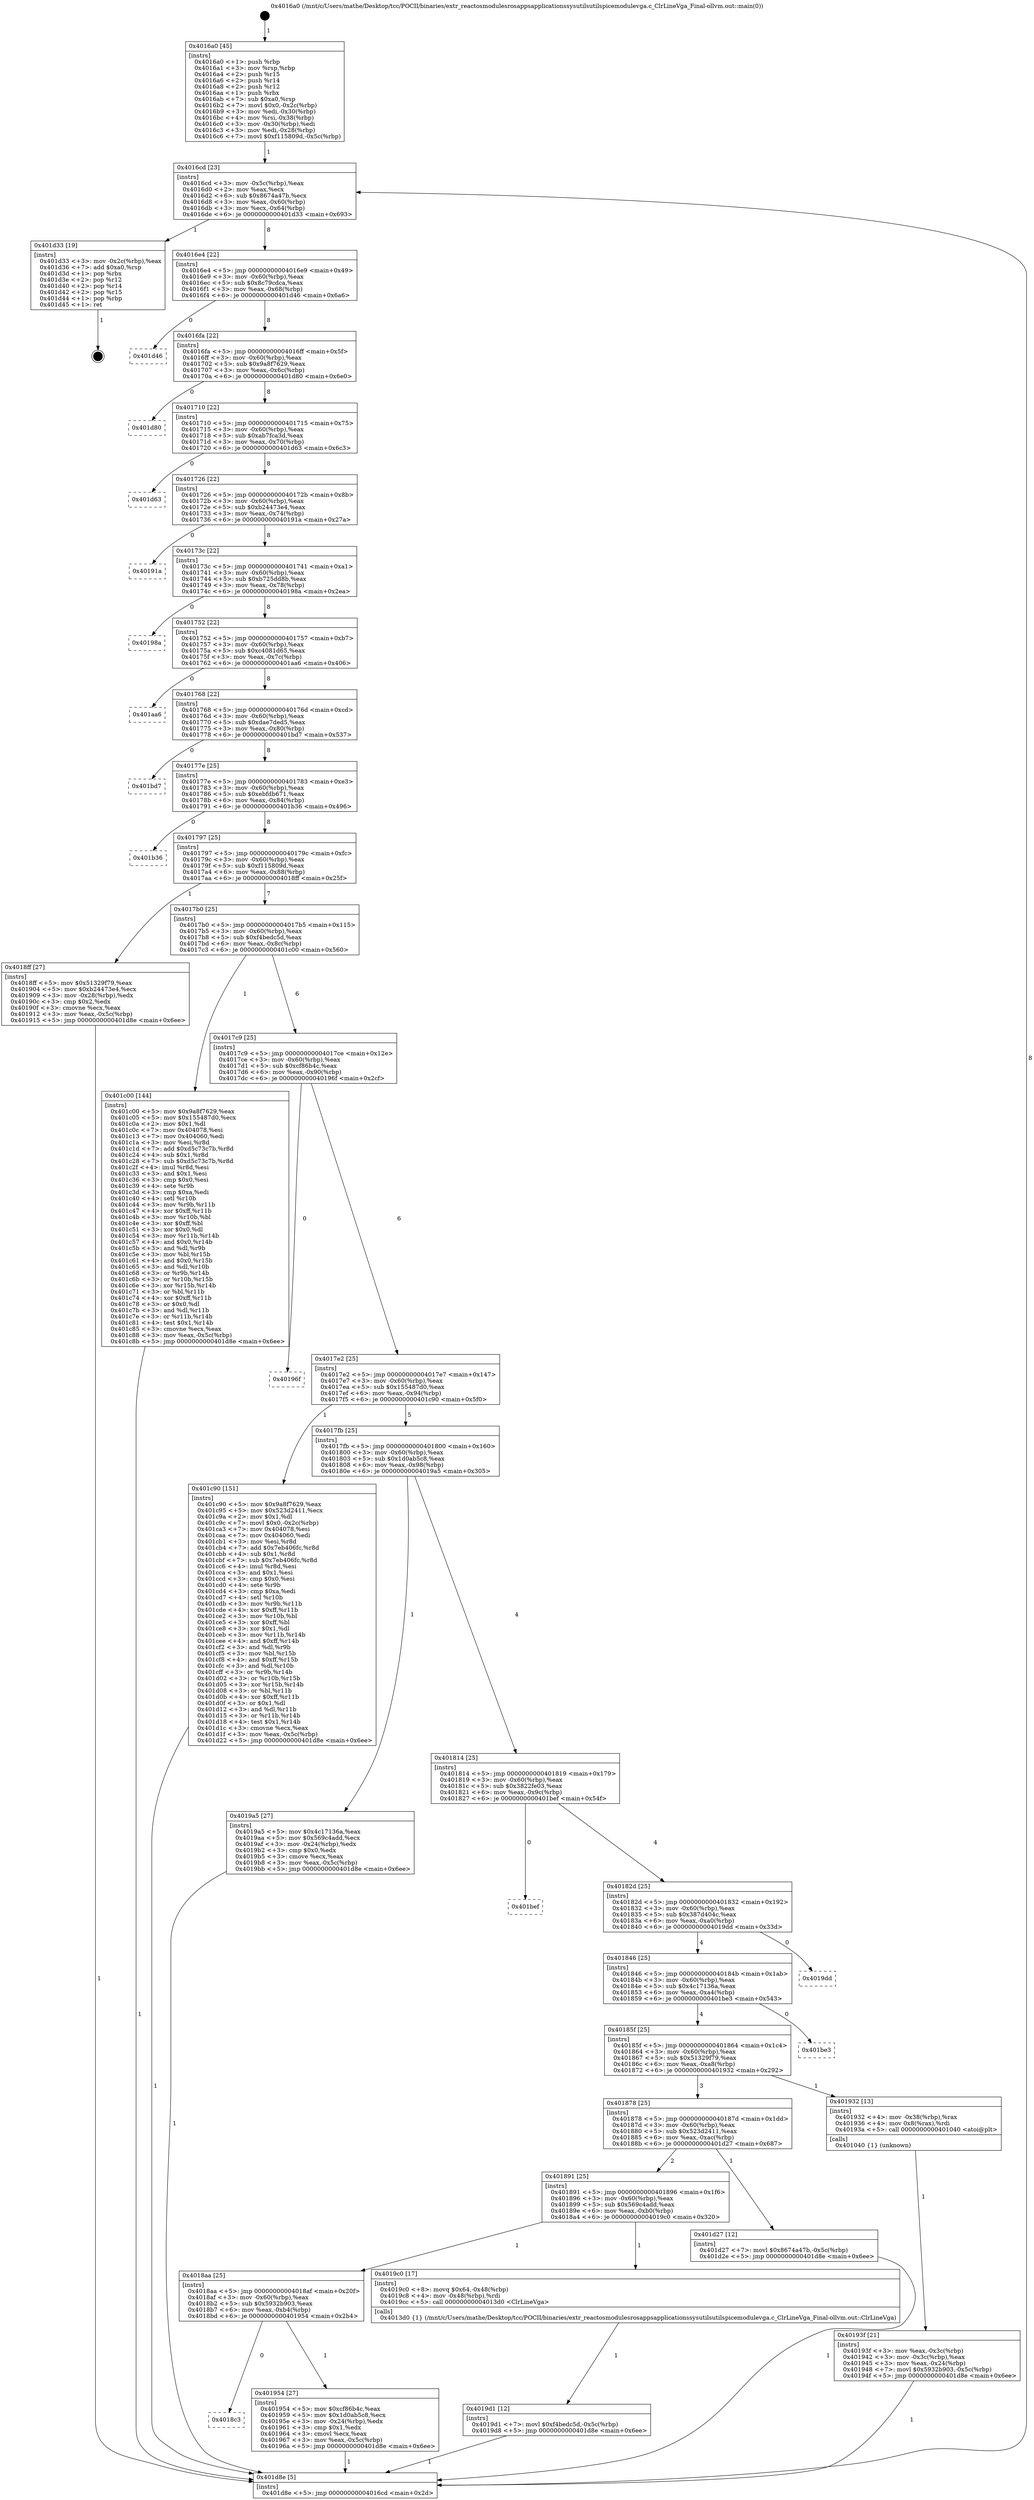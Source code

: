 digraph "0x4016a0" {
  label = "0x4016a0 (/mnt/c/Users/mathe/Desktop/tcc/POCII/binaries/extr_reactosmodulesrosappsapplicationssysutilsutilspicemodulevga.c_ClrLineVga_Final-ollvm.out::main(0))"
  labelloc = "t"
  node[shape=record]

  Entry [label="",width=0.3,height=0.3,shape=circle,fillcolor=black,style=filled]
  "0x4016cd" [label="{
     0x4016cd [23]\l
     | [instrs]\l
     &nbsp;&nbsp;0x4016cd \<+3\>: mov -0x5c(%rbp),%eax\l
     &nbsp;&nbsp;0x4016d0 \<+2\>: mov %eax,%ecx\l
     &nbsp;&nbsp;0x4016d2 \<+6\>: sub $0x8674a47b,%ecx\l
     &nbsp;&nbsp;0x4016d8 \<+3\>: mov %eax,-0x60(%rbp)\l
     &nbsp;&nbsp;0x4016db \<+3\>: mov %ecx,-0x64(%rbp)\l
     &nbsp;&nbsp;0x4016de \<+6\>: je 0000000000401d33 \<main+0x693\>\l
  }"]
  "0x401d33" [label="{
     0x401d33 [19]\l
     | [instrs]\l
     &nbsp;&nbsp;0x401d33 \<+3\>: mov -0x2c(%rbp),%eax\l
     &nbsp;&nbsp;0x401d36 \<+7\>: add $0xa0,%rsp\l
     &nbsp;&nbsp;0x401d3d \<+1\>: pop %rbx\l
     &nbsp;&nbsp;0x401d3e \<+2\>: pop %r12\l
     &nbsp;&nbsp;0x401d40 \<+2\>: pop %r14\l
     &nbsp;&nbsp;0x401d42 \<+2\>: pop %r15\l
     &nbsp;&nbsp;0x401d44 \<+1\>: pop %rbp\l
     &nbsp;&nbsp;0x401d45 \<+1\>: ret\l
  }"]
  "0x4016e4" [label="{
     0x4016e4 [22]\l
     | [instrs]\l
     &nbsp;&nbsp;0x4016e4 \<+5\>: jmp 00000000004016e9 \<main+0x49\>\l
     &nbsp;&nbsp;0x4016e9 \<+3\>: mov -0x60(%rbp),%eax\l
     &nbsp;&nbsp;0x4016ec \<+5\>: sub $0x8c79cdca,%eax\l
     &nbsp;&nbsp;0x4016f1 \<+3\>: mov %eax,-0x68(%rbp)\l
     &nbsp;&nbsp;0x4016f4 \<+6\>: je 0000000000401d46 \<main+0x6a6\>\l
  }"]
  Exit [label="",width=0.3,height=0.3,shape=circle,fillcolor=black,style=filled,peripheries=2]
  "0x401d46" [label="{
     0x401d46\l
  }", style=dashed]
  "0x4016fa" [label="{
     0x4016fa [22]\l
     | [instrs]\l
     &nbsp;&nbsp;0x4016fa \<+5\>: jmp 00000000004016ff \<main+0x5f\>\l
     &nbsp;&nbsp;0x4016ff \<+3\>: mov -0x60(%rbp),%eax\l
     &nbsp;&nbsp;0x401702 \<+5\>: sub $0x9a8f7629,%eax\l
     &nbsp;&nbsp;0x401707 \<+3\>: mov %eax,-0x6c(%rbp)\l
     &nbsp;&nbsp;0x40170a \<+6\>: je 0000000000401d80 \<main+0x6e0\>\l
  }"]
  "0x4019d1" [label="{
     0x4019d1 [12]\l
     | [instrs]\l
     &nbsp;&nbsp;0x4019d1 \<+7\>: movl $0xf4bedc5d,-0x5c(%rbp)\l
     &nbsp;&nbsp;0x4019d8 \<+5\>: jmp 0000000000401d8e \<main+0x6ee\>\l
  }"]
  "0x401d80" [label="{
     0x401d80\l
  }", style=dashed]
  "0x401710" [label="{
     0x401710 [22]\l
     | [instrs]\l
     &nbsp;&nbsp;0x401710 \<+5\>: jmp 0000000000401715 \<main+0x75\>\l
     &nbsp;&nbsp;0x401715 \<+3\>: mov -0x60(%rbp),%eax\l
     &nbsp;&nbsp;0x401718 \<+5\>: sub $0xab7fca3d,%eax\l
     &nbsp;&nbsp;0x40171d \<+3\>: mov %eax,-0x70(%rbp)\l
     &nbsp;&nbsp;0x401720 \<+6\>: je 0000000000401d63 \<main+0x6c3\>\l
  }"]
  "0x4018c3" [label="{
     0x4018c3\l
  }", style=dashed]
  "0x401d63" [label="{
     0x401d63\l
  }", style=dashed]
  "0x401726" [label="{
     0x401726 [22]\l
     | [instrs]\l
     &nbsp;&nbsp;0x401726 \<+5\>: jmp 000000000040172b \<main+0x8b\>\l
     &nbsp;&nbsp;0x40172b \<+3\>: mov -0x60(%rbp),%eax\l
     &nbsp;&nbsp;0x40172e \<+5\>: sub $0xb24473e4,%eax\l
     &nbsp;&nbsp;0x401733 \<+3\>: mov %eax,-0x74(%rbp)\l
     &nbsp;&nbsp;0x401736 \<+6\>: je 000000000040191a \<main+0x27a\>\l
  }"]
  "0x401954" [label="{
     0x401954 [27]\l
     | [instrs]\l
     &nbsp;&nbsp;0x401954 \<+5\>: mov $0xcf86b4c,%eax\l
     &nbsp;&nbsp;0x401959 \<+5\>: mov $0x1d0ab5c8,%ecx\l
     &nbsp;&nbsp;0x40195e \<+3\>: mov -0x24(%rbp),%edx\l
     &nbsp;&nbsp;0x401961 \<+3\>: cmp $0x1,%edx\l
     &nbsp;&nbsp;0x401964 \<+3\>: cmovl %ecx,%eax\l
     &nbsp;&nbsp;0x401967 \<+3\>: mov %eax,-0x5c(%rbp)\l
     &nbsp;&nbsp;0x40196a \<+5\>: jmp 0000000000401d8e \<main+0x6ee\>\l
  }"]
  "0x40191a" [label="{
     0x40191a\l
  }", style=dashed]
  "0x40173c" [label="{
     0x40173c [22]\l
     | [instrs]\l
     &nbsp;&nbsp;0x40173c \<+5\>: jmp 0000000000401741 \<main+0xa1\>\l
     &nbsp;&nbsp;0x401741 \<+3\>: mov -0x60(%rbp),%eax\l
     &nbsp;&nbsp;0x401744 \<+5\>: sub $0xb725dd8b,%eax\l
     &nbsp;&nbsp;0x401749 \<+3\>: mov %eax,-0x78(%rbp)\l
     &nbsp;&nbsp;0x40174c \<+6\>: je 000000000040198a \<main+0x2ea\>\l
  }"]
  "0x4018aa" [label="{
     0x4018aa [25]\l
     | [instrs]\l
     &nbsp;&nbsp;0x4018aa \<+5\>: jmp 00000000004018af \<main+0x20f\>\l
     &nbsp;&nbsp;0x4018af \<+3\>: mov -0x60(%rbp),%eax\l
     &nbsp;&nbsp;0x4018b2 \<+5\>: sub $0x5932b903,%eax\l
     &nbsp;&nbsp;0x4018b7 \<+6\>: mov %eax,-0xb4(%rbp)\l
     &nbsp;&nbsp;0x4018bd \<+6\>: je 0000000000401954 \<main+0x2b4\>\l
  }"]
  "0x40198a" [label="{
     0x40198a\l
  }", style=dashed]
  "0x401752" [label="{
     0x401752 [22]\l
     | [instrs]\l
     &nbsp;&nbsp;0x401752 \<+5\>: jmp 0000000000401757 \<main+0xb7\>\l
     &nbsp;&nbsp;0x401757 \<+3\>: mov -0x60(%rbp),%eax\l
     &nbsp;&nbsp;0x40175a \<+5\>: sub $0xc4081d65,%eax\l
     &nbsp;&nbsp;0x40175f \<+3\>: mov %eax,-0x7c(%rbp)\l
     &nbsp;&nbsp;0x401762 \<+6\>: je 0000000000401aa6 \<main+0x406\>\l
  }"]
  "0x4019c0" [label="{
     0x4019c0 [17]\l
     | [instrs]\l
     &nbsp;&nbsp;0x4019c0 \<+8\>: movq $0x64,-0x48(%rbp)\l
     &nbsp;&nbsp;0x4019c8 \<+4\>: mov -0x48(%rbp),%rdi\l
     &nbsp;&nbsp;0x4019cc \<+5\>: call 00000000004013d0 \<ClrLineVga\>\l
     | [calls]\l
     &nbsp;&nbsp;0x4013d0 \{1\} (/mnt/c/Users/mathe/Desktop/tcc/POCII/binaries/extr_reactosmodulesrosappsapplicationssysutilsutilspicemodulevga.c_ClrLineVga_Final-ollvm.out::ClrLineVga)\l
  }"]
  "0x401aa6" [label="{
     0x401aa6\l
  }", style=dashed]
  "0x401768" [label="{
     0x401768 [22]\l
     | [instrs]\l
     &nbsp;&nbsp;0x401768 \<+5\>: jmp 000000000040176d \<main+0xcd\>\l
     &nbsp;&nbsp;0x40176d \<+3\>: mov -0x60(%rbp),%eax\l
     &nbsp;&nbsp;0x401770 \<+5\>: sub $0xdae7ded5,%eax\l
     &nbsp;&nbsp;0x401775 \<+3\>: mov %eax,-0x80(%rbp)\l
     &nbsp;&nbsp;0x401778 \<+6\>: je 0000000000401bd7 \<main+0x537\>\l
  }"]
  "0x401891" [label="{
     0x401891 [25]\l
     | [instrs]\l
     &nbsp;&nbsp;0x401891 \<+5\>: jmp 0000000000401896 \<main+0x1f6\>\l
     &nbsp;&nbsp;0x401896 \<+3\>: mov -0x60(%rbp),%eax\l
     &nbsp;&nbsp;0x401899 \<+5\>: sub $0x569c4add,%eax\l
     &nbsp;&nbsp;0x40189e \<+6\>: mov %eax,-0xb0(%rbp)\l
     &nbsp;&nbsp;0x4018a4 \<+6\>: je 00000000004019c0 \<main+0x320\>\l
  }"]
  "0x401bd7" [label="{
     0x401bd7\l
  }", style=dashed]
  "0x40177e" [label="{
     0x40177e [25]\l
     | [instrs]\l
     &nbsp;&nbsp;0x40177e \<+5\>: jmp 0000000000401783 \<main+0xe3\>\l
     &nbsp;&nbsp;0x401783 \<+3\>: mov -0x60(%rbp),%eax\l
     &nbsp;&nbsp;0x401786 \<+5\>: sub $0xebfdb671,%eax\l
     &nbsp;&nbsp;0x40178b \<+6\>: mov %eax,-0x84(%rbp)\l
     &nbsp;&nbsp;0x401791 \<+6\>: je 0000000000401b36 \<main+0x496\>\l
  }"]
  "0x401d27" [label="{
     0x401d27 [12]\l
     | [instrs]\l
     &nbsp;&nbsp;0x401d27 \<+7\>: movl $0x8674a47b,-0x5c(%rbp)\l
     &nbsp;&nbsp;0x401d2e \<+5\>: jmp 0000000000401d8e \<main+0x6ee\>\l
  }"]
  "0x401b36" [label="{
     0x401b36\l
  }", style=dashed]
  "0x401797" [label="{
     0x401797 [25]\l
     | [instrs]\l
     &nbsp;&nbsp;0x401797 \<+5\>: jmp 000000000040179c \<main+0xfc\>\l
     &nbsp;&nbsp;0x40179c \<+3\>: mov -0x60(%rbp),%eax\l
     &nbsp;&nbsp;0x40179f \<+5\>: sub $0xf115809d,%eax\l
     &nbsp;&nbsp;0x4017a4 \<+6\>: mov %eax,-0x88(%rbp)\l
     &nbsp;&nbsp;0x4017aa \<+6\>: je 00000000004018ff \<main+0x25f\>\l
  }"]
  "0x40193f" [label="{
     0x40193f [21]\l
     | [instrs]\l
     &nbsp;&nbsp;0x40193f \<+3\>: mov %eax,-0x3c(%rbp)\l
     &nbsp;&nbsp;0x401942 \<+3\>: mov -0x3c(%rbp),%eax\l
     &nbsp;&nbsp;0x401945 \<+3\>: mov %eax,-0x24(%rbp)\l
     &nbsp;&nbsp;0x401948 \<+7\>: movl $0x5932b903,-0x5c(%rbp)\l
     &nbsp;&nbsp;0x40194f \<+5\>: jmp 0000000000401d8e \<main+0x6ee\>\l
  }"]
  "0x4018ff" [label="{
     0x4018ff [27]\l
     | [instrs]\l
     &nbsp;&nbsp;0x4018ff \<+5\>: mov $0x51329f79,%eax\l
     &nbsp;&nbsp;0x401904 \<+5\>: mov $0xb24473e4,%ecx\l
     &nbsp;&nbsp;0x401909 \<+3\>: mov -0x28(%rbp),%edx\l
     &nbsp;&nbsp;0x40190c \<+3\>: cmp $0x2,%edx\l
     &nbsp;&nbsp;0x40190f \<+3\>: cmovne %ecx,%eax\l
     &nbsp;&nbsp;0x401912 \<+3\>: mov %eax,-0x5c(%rbp)\l
     &nbsp;&nbsp;0x401915 \<+5\>: jmp 0000000000401d8e \<main+0x6ee\>\l
  }"]
  "0x4017b0" [label="{
     0x4017b0 [25]\l
     | [instrs]\l
     &nbsp;&nbsp;0x4017b0 \<+5\>: jmp 00000000004017b5 \<main+0x115\>\l
     &nbsp;&nbsp;0x4017b5 \<+3\>: mov -0x60(%rbp),%eax\l
     &nbsp;&nbsp;0x4017b8 \<+5\>: sub $0xf4bedc5d,%eax\l
     &nbsp;&nbsp;0x4017bd \<+6\>: mov %eax,-0x8c(%rbp)\l
     &nbsp;&nbsp;0x4017c3 \<+6\>: je 0000000000401c00 \<main+0x560\>\l
  }"]
  "0x401d8e" [label="{
     0x401d8e [5]\l
     | [instrs]\l
     &nbsp;&nbsp;0x401d8e \<+5\>: jmp 00000000004016cd \<main+0x2d\>\l
  }"]
  "0x4016a0" [label="{
     0x4016a0 [45]\l
     | [instrs]\l
     &nbsp;&nbsp;0x4016a0 \<+1\>: push %rbp\l
     &nbsp;&nbsp;0x4016a1 \<+3\>: mov %rsp,%rbp\l
     &nbsp;&nbsp;0x4016a4 \<+2\>: push %r15\l
     &nbsp;&nbsp;0x4016a6 \<+2\>: push %r14\l
     &nbsp;&nbsp;0x4016a8 \<+2\>: push %r12\l
     &nbsp;&nbsp;0x4016aa \<+1\>: push %rbx\l
     &nbsp;&nbsp;0x4016ab \<+7\>: sub $0xa0,%rsp\l
     &nbsp;&nbsp;0x4016b2 \<+7\>: movl $0x0,-0x2c(%rbp)\l
     &nbsp;&nbsp;0x4016b9 \<+3\>: mov %edi,-0x30(%rbp)\l
     &nbsp;&nbsp;0x4016bc \<+4\>: mov %rsi,-0x38(%rbp)\l
     &nbsp;&nbsp;0x4016c0 \<+3\>: mov -0x30(%rbp),%edi\l
     &nbsp;&nbsp;0x4016c3 \<+3\>: mov %edi,-0x28(%rbp)\l
     &nbsp;&nbsp;0x4016c6 \<+7\>: movl $0xf115809d,-0x5c(%rbp)\l
  }"]
  "0x401878" [label="{
     0x401878 [25]\l
     | [instrs]\l
     &nbsp;&nbsp;0x401878 \<+5\>: jmp 000000000040187d \<main+0x1dd\>\l
     &nbsp;&nbsp;0x40187d \<+3\>: mov -0x60(%rbp),%eax\l
     &nbsp;&nbsp;0x401880 \<+5\>: sub $0x523d2411,%eax\l
     &nbsp;&nbsp;0x401885 \<+6\>: mov %eax,-0xac(%rbp)\l
     &nbsp;&nbsp;0x40188b \<+6\>: je 0000000000401d27 \<main+0x687\>\l
  }"]
  "0x401c00" [label="{
     0x401c00 [144]\l
     | [instrs]\l
     &nbsp;&nbsp;0x401c00 \<+5\>: mov $0x9a8f7629,%eax\l
     &nbsp;&nbsp;0x401c05 \<+5\>: mov $0x155487d0,%ecx\l
     &nbsp;&nbsp;0x401c0a \<+2\>: mov $0x1,%dl\l
     &nbsp;&nbsp;0x401c0c \<+7\>: mov 0x404078,%esi\l
     &nbsp;&nbsp;0x401c13 \<+7\>: mov 0x404060,%edi\l
     &nbsp;&nbsp;0x401c1a \<+3\>: mov %esi,%r8d\l
     &nbsp;&nbsp;0x401c1d \<+7\>: add $0xd5c73c7b,%r8d\l
     &nbsp;&nbsp;0x401c24 \<+4\>: sub $0x1,%r8d\l
     &nbsp;&nbsp;0x401c28 \<+7\>: sub $0xd5c73c7b,%r8d\l
     &nbsp;&nbsp;0x401c2f \<+4\>: imul %r8d,%esi\l
     &nbsp;&nbsp;0x401c33 \<+3\>: and $0x1,%esi\l
     &nbsp;&nbsp;0x401c36 \<+3\>: cmp $0x0,%esi\l
     &nbsp;&nbsp;0x401c39 \<+4\>: sete %r9b\l
     &nbsp;&nbsp;0x401c3d \<+3\>: cmp $0xa,%edi\l
     &nbsp;&nbsp;0x401c40 \<+4\>: setl %r10b\l
     &nbsp;&nbsp;0x401c44 \<+3\>: mov %r9b,%r11b\l
     &nbsp;&nbsp;0x401c47 \<+4\>: xor $0xff,%r11b\l
     &nbsp;&nbsp;0x401c4b \<+3\>: mov %r10b,%bl\l
     &nbsp;&nbsp;0x401c4e \<+3\>: xor $0xff,%bl\l
     &nbsp;&nbsp;0x401c51 \<+3\>: xor $0x0,%dl\l
     &nbsp;&nbsp;0x401c54 \<+3\>: mov %r11b,%r14b\l
     &nbsp;&nbsp;0x401c57 \<+4\>: and $0x0,%r14b\l
     &nbsp;&nbsp;0x401c5b \<+3\>: and %dl,%r9b\l
     &nbsp;&nbsp;0x401c5e \<+3\>: mov %bl,%r15b\l
     &nbsp;&nbsp;0x401c61 \<+4\>: and $0x0,%r15b\l
     &nbsp;&nbsp;0x401c65 \<+3\>: and %dl,%r10b\l
     &nbsp;&nbsp;0x401c68 \<+3\>: or %r9b,%r14b\l
     &nbsp;&nbsp;0x401c6b \<+3\>: or %r10b,%r15b\l
     &nbsp;&nbsp;0x401c6e \<+3\>: xor %r15b,%r14b\l
     &nbsp;&nbsp;0x401c71 \<+3\>: or %bl,%r11b\l
     &nbsp;&nbsp;0x401c74 \<+4\>: xor $0xff,%r11b\l
     &nbsp;&nbsp;0x401c78 \<+3\>: or $0x0,%dl\l
     &nbsp;&nbsp;0x401c7b \<+3\>: and %dl,%r11b\l
     &nbsp;&nbsp;0x401c7e \<+3\>: or %r11b,%r14b\l
     &nbsp;&nbsp;0x401c81 \<+4\>: test $0x1,%r14b\l
     &nbsp;&nbsp;0x401c85 \<+3\>: cmovne %ecx,%eax\l
     &nbsp;&nbsp;0x401c88 \<+3\>: mov %eax,-0x5c(%rbp)\l
     &nbsp;&nbsp;0x401c8b \<+5\>: jmp 0000000000401d8e \<main+0x6ee\>\l
  }"]
  "0x4017c9" [label="{
     0x4017c9 [25]\l
     | [instrs]\l
     &nbsp;&nbsp;0x4017c9 \<+5\>: jmp 00000000004017ce \<main+0x12e\>\l
     &nbsp;&nbsp;0x4017ce \<+3\>: mov -0x60(%rbp),%eax\l
     &nbsp;&nbsp;0x4017d1 \<+5\>: sub $0xcf86b4c,%eax\l
     &nbsp;&nbsp;0x4017d6 \<+6\>: mov %eax,-0x90(%rbp)\l
     &nbsp;&nbsp;0x4017dc \<+6\>: je 000000000040196f \<main+0x2cf\>\l
  }"]
  "0x401932" [label="{
     0x401932 [13]\l
     | [instrs]\l
     &nbsp;&nbsp;0x401932 \<+4\>: mov -0x38(%rbp),%rax\l
     &nbsp;&nbsp;0x401936 \<+4\>: mov 0x8(%rax),%rdi\l
     &nbsp;&nbsp;0x40193a \<+5\>: call 0000000000401040 \<atoi@plt\>\l
     | [calls]\l
     &nbsp;&nbsp;0x401040 \{1\} (unknown)\l
  }"]
  "0x40196f" [label="{
     0x40196f\l
  }", style=dashed]
  "0x4017e2" [label="{
     0x4017e2 [25]\l
     | [instrs]\l
     &nbsp;&nbsp;0x4017e2 \<+5\>: jmp 00000000004017e7 \<main+0x147\>\l
     &nbsp;&nbsp;0x4017e7 \<+3\>: mov -0x60(%rbp),%eax\l
     &nbsp;&nbsp;0x4017ea \<+5\>: sub $0x155487d0,%eax\l
     &nbsp;&nbsp;0x4017ef \<+6\>: mov %eax,-0x94(%rbp)\l
     &nbsp;&nbsp;0x4017f5 \<+6\>: je 0000000000401c90 \<main+0x5f0\>\l
  }"]
  "0x40185f" [label="{
     0x40185f [25]\l
     | [instrs]\l
     &nbsp;&nbsp;0x40185f \<+5\>: jmp 0000000000401864 \<main+0x1c4\>\l
     &nbsp;&nbsp;0x401864 \<+3\>: mov -0x60(%rbp),%eax\l
     &nbsp;&nbsp;0x401867 \<+5\>: sub $0x51329f79,%eax\l
     &nbsp;&nbsp;0x40186c \<+6\>: mov %eax,-0xa8(%rbp)\l
     &nbsp;&nbsp;0x401872 \<+6\>: je 0000000000401932 \<main+0x292\>\l
  }"]
  "0x401c90" [label="{
     0x401c90 [151]\l
     | [instrs]\l
     &nbsp;&nbsp;0x401c90 \<+5\>: mov $0x9a8f7629,%eax\l
     &nbsp;&nbsp;0x401c95 \<+5\>: mov $0x523d2411,%ecx\l
     &nbsp;&nbsp;0x401c9a \<+2\>: mov $0x1,%dl\l
     &nbsp;&nbsp;0x401c9c \<+7\>: movl $0x0,-0x2c(%rbp)\l
     &nbsp;&nbsp;0x401ca3 \<+7\>: mov 0x404078,%esi\l
     &nbsp;&nbsp;0x401caa \<+7\>: mov 0x404060,%edi\l
     &nbsp;&nbsp;0x401cb1 \<+3\>: mov %esi,%r8d\l
     &nbsp;&nbsp;0x401cb4 \<+7\>: add $0x7eb406fc,%r8d\l
     &nbsp;&nbsp;0x401cbb \<+4\>: sub $0x1,%r8d\l
     &nbsp;&nbsp;0x401cbf \<+7\>: sub $0x7eb406fc,%r8d\l
     &nbsp;&nbsp;0x401cc6 \<+4\>: imul %r8d,%esi\l
     &nbsp;&nbsp;0x401cca \<+3\>: and $0x1,%esi\l
     &nbsp;&nbsp;0x401ccd \<+3\>: cmp $0x0,%esi\l
     &nbsp;&nbsp;0x401cd0 \<+4\>: sete %r9b\l
     &nbsp;&nbsp;0x401cd4 \<+3\>: cmp $0xa,%edi\l
     &nbsp;&nbsp;0x401cd7 \<+4\>: setl %r10b\l
     &nbsp;&nbsp;0x401cdb \<+3\>: mov %r9b,%r11b\l
     &nbsp;&nbsp;0x401cde \<+4\>: xor $0xff,%r11b\l
     &nbsp;&nbsp;0x401ce2 \<+3\>: mov %r10b,%bl\l
     &nbsp;&nbsp;0x401ce5 \<+3\>: xor $0xff,%bl\l
     &nbsp;&nbsp;0x401ce8 \<+3\>: xor $0x1,%dl\l
     &nbsp;&nbsp;0x401ceb \<+3\>: mov %r11b,%r14b\l
     &nbsp;&nbsp;0x401cee \<+4\>: and $0xff,%r14b\l
     &nbsp;&nbsp;0x401cf2 \<+3\>: and %dl,%r9b\l
     &nbsp;&nbsp;0x401cf5 \<+3\>: mov %bl,%r15b\l
     &nbsp;&nbsp;0x401cf8 \<+4\>: and $0xff,%r15b\l
     &nbsp;&nbsp;0x401cfc \<+3\>: and %dl,%r10b\l
     &nbsp;&nbsp;0x401cff \<+3\>: or %r9b,%r14b\l
     &nbsp;&nbsp;0x401d02 \<+3\>: or %r10b,%r15b\l
     &nbsp;&nbsp;0x401d05 \<+3\>: xor %r15b,%r14b\l
     &nbsp;&nbsp;0x401d08 \<+3\>: or %bl,%r11b\l
     &nbsp;&nbsp;0x401d0b \<+4\>: xor $0xff,%r11b\l
     &nbsp;&nbsp;0x401d0f \<+3\>: or $0x1,%dl\l
     &nbsp;&nbsp;0x401d12 \<+3\>: and %dl,%r11b\l
     &nbsp;&nbsp;0x401d15 \<+3\>: or %r11b,%r14b\l
     &nbsp;&nbsp;0x401d18 \<+4\>: test $0x1,%r14b\l
     &nbsp;&nbsp;0x401d1c \<+3\>: cmovne %ecx,%eax\l
     &nbsp;&nbsp;0x401d1f \<+3\>: mov %eax,-0x5c(%rbp)\l
     &nbsp;&nbsp;0x401d22 \<+5\>: jmp 0000000000401d8e \<main+0x6ee\>\l
  }"]
  "0x4017fb" [label="{
     0x4017fb [25]\l
     | [instrs]\l
     &nbsp;&nbsp;0x4017fb \<+5\>: jmp 0000000000401800 \<main+0x160\>\l
     &nbsp;&nbsp;0x401800 \<+3\>: mov -0x60(%rbp),%eax\l
     &nbsp;&nbsp;0x401803 \<+5\>: sub $0x1d0ab5c8,%eax\l
     &nbsp;&nbsp;0x401808 \<+6\>: mov %eax,-0x98(%rbp)\l
     &nbsp;&nbsp;0x40180e \<+6\>: je 00000000004019a5 \<main+0x305\>\l
  }"]
  "0x401be3" [label="{
     0x401be3\l
  }", style=dashed]
  "0x4019a5" [label="{
     0x4019a5 [27]\l
     | [instrs]\l
     &nbsp;&nbsp;0x4019a5 \<+5\>: mov $0x4c17136a,%eax\l
     &nbsp;&nbsp;0x4019aa \<+5\>: mov $0x569c4add,%ecx\l
     &nbsp;&nbsp;0x4019af \<+3\>: mov -0x24(%rbp),%edx\l
     &nbsp;&nbsp;0x4019b2 \<+3\>: cmp $0x0,%edx\l
     &nbsp;&nbsp;0x4019b5 \<+3\>: cmove %ecx,%eax\l
     &nbsp;&nbsp;0x4019b8 \<+3\>: mov %eax,-0x5c(%rbp)\l
     &nbsp;&nbsp;0x4019bb \<+5\>: jmp 0000000000401d8e \<main+0x6ee\>\l
  }"]
  "0x401814" [label="{
     0x401814 [25]\l
     | [instrs]\l
     &nbsp;&nbsp;0x401814 \<+5\>: jmp 0000000000401819 \<main+0x179\>\l
     &nbsp;&nbsp;0x401819 \<+3\>: mov -0x60(%rbp),%eax\l
     &nbsp;&nbsp;0x40181c \<+5\>: sub $0x3822fe03,%eax\l
     &nbsp;&nbsp;0x401821 \<+6\>: mov %eax,-0x9c(%rbp)\l
     &nbsp;&nbsp;0x401827 \<+6\>: je 0000000000401bef \<main+0x54f\>\l
  }"]
  "0x401846" [label="{
     0x401846 [25]\l
     | [instrs]\l
     &nbsp;&nbsp;0x401846 \<+5\>: jmp 000000000040184b \<main+0x1ab\>\l
     &nbsp;&nbsp;0x40184b \<+3\>: mov -0x60(%rbp),%eax\l
     &nbsp;&nbsp;0x40184e \<+5\>: sub $0x4c17136a,%eax\l
     &nbsp;&nbsp;0x401853 \<+6\>: mov %eax,-0xa4(%rbp)\l
     &nbsp;&nbsp;0x401859 \<+6\>: je 0000000000401be3 \<main+0x543\>\l
  }"]
  "0x401bef" [label="{
     0x401bef\l
  }", style=dashed]
  "0x40182d" [label="{
     0x40182d [25]\l
     | [instrs]\l
     &nbsp;&nbsp;0x40182d \<+5\>: jmp 0000000000401832 \<main+0x192\>\l
     &nbsp;&nbsp;0x401832 \<+3\>: mov -0x60(%rbp),%eax\l
     &nbsp;&nbsp;0x401835 \<+5\>: sub $0x387d404c,%eax\l
     &nbsp;&nbsp;0x40183a \<+6\>: mov %eax,-0xa0(%rbp)\l
     &nbsp;&nbsp;0x401840 \<+6\>: je 00000000004019dd \<main+0x33d\>\l
  }"]
  "0x4019dd" [label="{
     0x4019dd\l
  }", style=dashed]
  Entry -> "0x4016a0" [label=" 1"]
  "0x4016cd" -> "0x401d33" [label=" 1"]
  "0x4016cd" -> "0x4016e4" [label=" 8"]
  "0x401d33" -> Exit [label=" 1"]
  "0x4016e4" -> "0x401d46" [label=" 0"]
  "0x4016e4" -> "0x4016fa" [label=" 8"]
  "0x401d27" -> "0x401d8e" [label=" 1"]
  "0x4016fa" -> "0x401d80" [label=" 0"]
  "0x4016fa" -> "0x401710" [label=" 8"]
  "0x401c90" -> "0x401d8e" [label=" 1"]
  "0x401710" -> "0x401d63" [label=" 0"]
  "0x401710" -> "0x401726" [label=" 8"]
  "0x401c00" -> "0x401d8e" [label=" 1"]
  "0x401726" -> "0x40191a" [label=" 0"]
  "0x401726" -> "0x40173c" [label=" 8"]
  "0x4019d1" -> "0x401d8e" [label=" 1"]
  "0x40173c" -> "0x40198a" [label=" 0"]
  "0x40173c" -> "0x401752" [label=" 8"]
  "0x4019a5" -> "0x401d8e" [label=" 1"]
  "0x401752" -> "0x401aa6" [label=" 0"]
  "0x401752" -> "0x401768" [label=" 8"]
  "0x401954" -> "0x401d8e" [label=" 1"]
  "0x401768" -> "0x401bd7" [label=" 0"]
  "0x401768" -> "0x40177e" [label=" 8"]
  "0x4018aa" -> "0x401954" [label=" 1"]
  "0x40177e" -> "0x401b36" [label=" 0"]
  "0x40177e" -> "0x401797" [label=" 8"]
  "0x4019c0" -> "0x4019d1" [label=" 1"]
  "0x401797" -> "0x4018ff" [label=" 1"]
  "0x401797" -> "0x4017b0" [label=" 7"]
  "0x4018ff" -> "0x401d8e" [label=" 1"]
  "0x4016a0" -> "0x4016cd" [label=" 1"]
  "0x401d8e" -> "0x4016cd" [label=" 8"]
  "0x401891" -> "0x4019c0" [label=" 1"]
  "0x4017b0" -> "0x401c00" [label=" 1"]
  "0x4017b0" -> "0x4017c9" [label=" 6"]
  "0x4018aa" -> "0x4018c3" [label=" 0"]
  "0x4017c9" -> "0x40196f" [label=" 0"]
  "0x4017c9" -> "0x4017e2" [label=" 6"]
  "0x401878" -> "0x401891" [label=" 2"]
  "0x4017e2" -> "0x401c90" [label=" 1"]
  "0x4017e2" -> "0x4017fb" [label=" 5"]
  "0x401891" -> "0x4018aa" [label=" 1"]
  "0x4017fb" -> "0x4019a5" [label=" 1"]
  "0x4017fb" -> "0x401814" [label=" 4"]
  "0x40193f" -> "0x401d8e" [label=" 1"]
  "0x401814" -> "0x401bef" [label=" 0"]
  "0x401814" -> "0x40182d" [label=" 4"]
  "0x40185f" -> "0x401878" [label=" 3"]
  "0x40182d" -> "0x4019dd" [label=" 0"]
  "0x40182d" -> "0x401846" [label=" 4"]
  "0x401932" -> "0x40193f" [label=" 1"]
  "0x401846" -> "0x401be3" [label=" 0"]
  "0x401846" -> "0x40185f" [label=" 4"]
  "0x401878" -> "0x401d27" [label=" 1"]
  "0x40185f" -> "0x401932" [label=" 1"]
}
